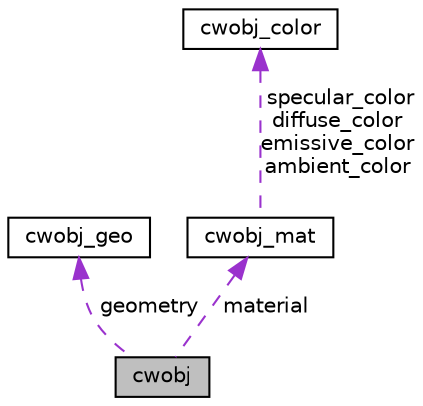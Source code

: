 digraph "cwobj"
{
 // LATEX_PDF_SIZE
  edge [fontname="Helvetica",fontsize="10",labelfontname="Helvetica",labelfontsize="10"];
  node [fontname="Helvetica",fontsize="10",shape=record];
  Node1 [label="cwobj",height=0.2,width=0.4,color="black", fillcolor="grey75", style="filled", fontcolor="black",tooltip="CWOBJ data structure."];
  Node2 -> Node1 [dir="back",color="darkorchid3",fontsize="10",style="dashed",label=" geometry" ,fontname="Helvetica"];
  Node2 [label="cwobj_geo",height=0.2,width=0.4,color="black", fillcolor="white", style="filled",URL="$df/d1c/structcwobj__geo.html",tooltip="CWOBJ geometry data structure."];
  Node3 -> Node1 [dir="back",color="darkorchid3",fontsize="10",style="dashed",label=" material" ,fontname="Helvetica"];
  Node3 [label="cwobj_mat",height=0.2,width=0.4,color="black", fillcolor="white", style="filled",URL="$dd/dfc/structcwobj__mat.html",tooltip="CWOBJ material data structure."];
  Node4 -> Node3 [dir="back",color="darkorchid3",fontsize="10",style="dashed",label=" specular_color\ndiffuse_color\nemissive_color\nambient_color" ,fontname="Helvetica"];
  Node4 [label="cwobj_color",height=0.2,width=0.4,color="black", fillcolor="white", style="filled",URL="$db/d62/structcwobj__color.html",tooltip="CWOBJ color data structure."];
}
